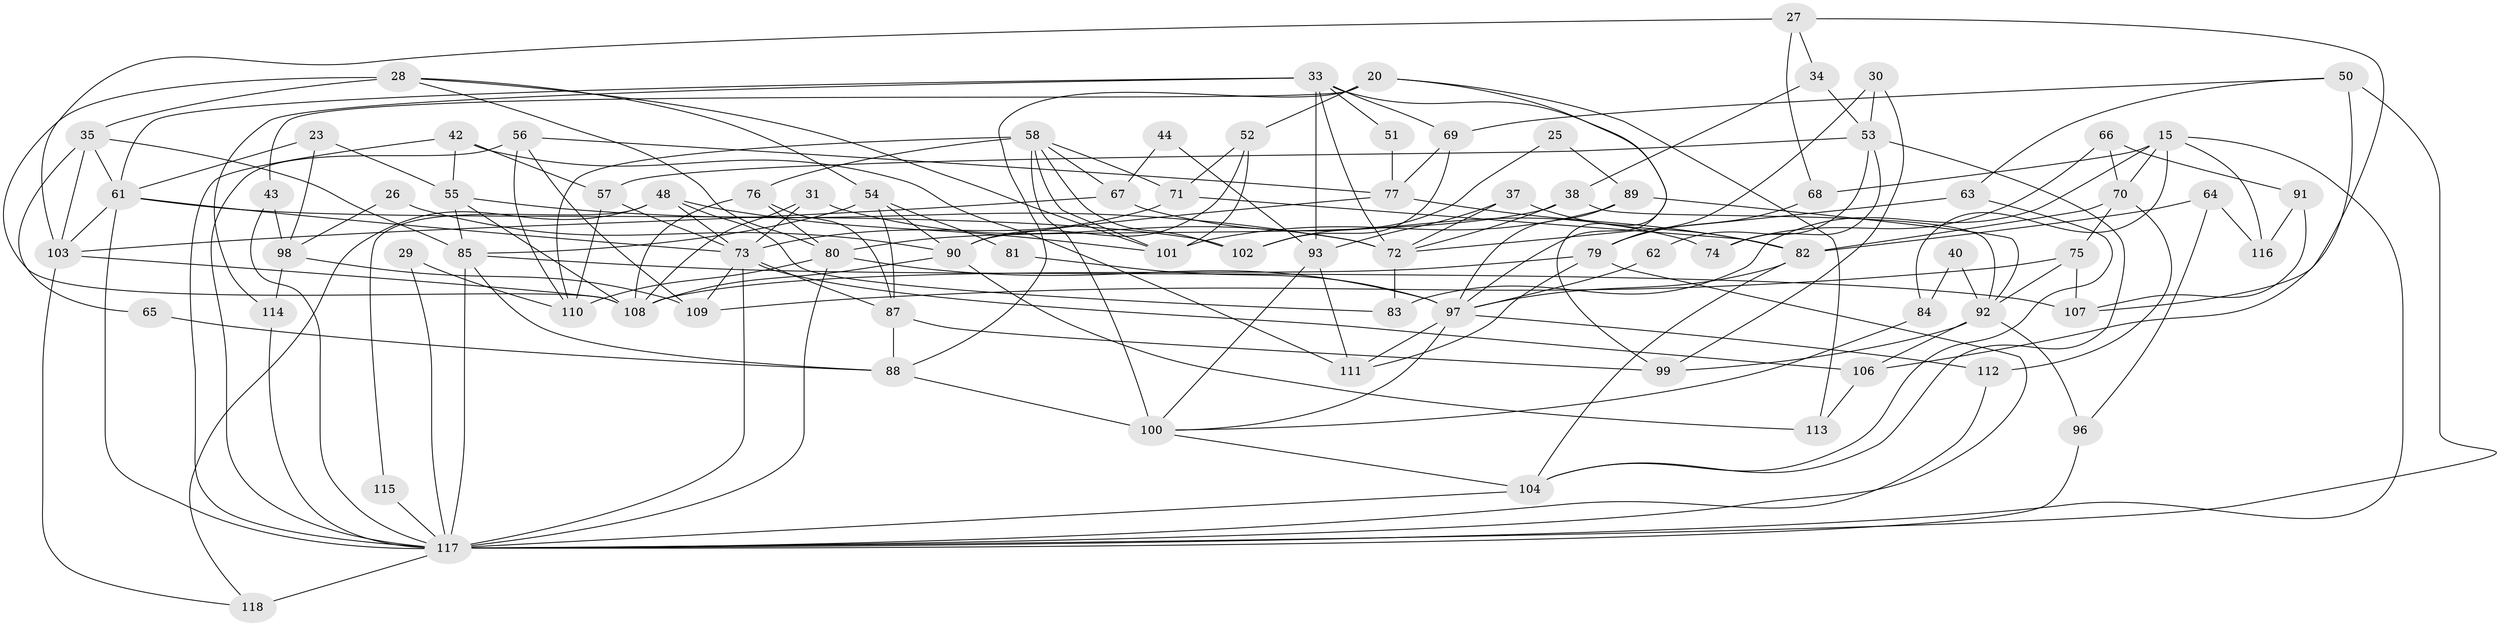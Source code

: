 // original degree distribution, {3: 0.3050847457627119, 6: 0.07627118644067797, 4: 0.3050847457627119, 5: 0.16101694915254236, 2: 0.09322033898305085, 7: 0.059322033898305086}
// Generated by graph-tools (version 1.1) at 2025/55/03/04/25 21:55:02]
// undirected, 82 vertices, 181 edges
graph export_dot {
graph [start="1"]
  node [color=gray90,style=filled];
  15 [super="+8"];
  20 [super="+12"];
  23;
  25;
  26;
  27;
  28 [super="+21"];
  29;
  30;
  31;
  33 [super="+16"];
  34;
  35;
  37;
  38;
  40;
  42;
  43;
  44;
  48 [super="+14"];
  50 [super="+32"];
  51;
  52;
  53;
  54;
  55 [super="+49"];
  56;
  57;
  58 [super="+41"];
  61 [super="+47+17"];
  62;
  63;
  64;
  65;
  66;
  67;
  68;
  69;
  70;
  71 [super="+36"];
  72 [super="+4+59"];
  73 [super="+11+9"];
  74;
  75;
  76;
  77;
  79;
  80 [super="+60"];
  81;
  82 [super="+18"];
  83;
  84;
  85;
  87 [super="+19"];
  88;
  89;
  90 [super="+46"];
  91;
  92;
  93 [super="+7"];
  96 [super="+94"];
  97 [super="+22"];
  98;
  99;
  100 [super="+3"];
  101;
  102;
  103 [super="+1+95"];
  104;
  106;
  107;
  108 [super="+78"];
  109;
  110;
  111 [super="+6"];
  112;
  113;
  114;
  115;
  116;
  117 [super="+86+105+24"];
  118 [super="+39"];
  15 -- 83 [weight=2];
  15 -- 117;
  15 -- 68;
  15 -- 70;
  15 -- 84;
  15 -- 116 [weight=2];
  20 -- 43;
  20 -- 113;
  20 -- 88;
  20 -- 97;
  20 -- 52;
  23 -- 55;
  23 -- 98;
  23 -- 61;
  25 -- 102;
  25 -- 89;
  26 -- 98;
  26 -- 90;
  27 -- 107;
  27 -- 34;
  27 -- 68;
  27 -- 103;
  28 -- 101;
  28 -- 35 [weight=2];
  28 -- 80;
  28 -- 108;
  28 -- 54;
  29 -- 110;
  29 -- 117;
  30 -- 99;
  30 -- 53;
  30 -- 79;
  31 -- 108;
  31 -- 72;
  31 -- 73;
  33 -- 69;
  33 -- 114;
  33 -- 99;
  33 -- 93;
  33 -- 61 [weight=2];
  33 -- 72;
  33 -- 51;
  34 -- 38;
  34 -- 53;
  35 -- 85;
  35 -- 61;
  35 -- 65;
  35 -- 103 [weight=2];
  37 -- 93;
  37 -- 82;
  37 -- 72;
  38 -- 92;
  38 -- 72;
  38 -- 80;
  40 -- 92;
  40 -- 84;
  42 -- 111;
  42 -- 57;
  42 -- 55;
  42 -- 117;
  43 -- 98;
  43 -- 117;
  44 -- 93;
  44 -- 67;
  48 -- 101;
  48 -- 83;
  48 -- 115;
  48 -- 118;
  48 -- 73;
  50 -- 117 [weight=2];
  50 -- 106 [weight=2];
  50 -- 69;
  50 -- 63;
  51 -- 77;
  52 -- 101;
  52 -- 90;
  52 -- 71;
  53 -- 104;
  53 -- 57;
  53 -- 62;
  53 -- 74;
  54 -- 81;
  54 -- 85;
  54 -- 90;
  54 -- 87;
  55 -- 108 [weight=2];
  55 -- 85 [weight=2];
  55 -- 72;
  56 -- 110;
  56 -- 77;
  56 -- 109;
  56 -- 117;
  57 -- 110;
  57 -- 73;
  58 -- 102;
  58 -- 110;
  58 -- 100 [weight=2];
  58 -- 67;
  58 -- 101;
  58 -- 76;
  58 -- 71;
  61 -- 117 [weight=4];
  61 -- 102;
  61 -- 103;
  61 -- 73;
  62 -- 97;
  63 -- 104;
  63 -- 72;
  64 -- 116;
  64 -- 82;
  64 -- 96;
  65 -- 88;
  66 -- 70;
  66 -- 74;
  66 -- 91;
  67 -- 103;
  67 -- 74;
  68 -- 79;
  69 -- 77;
  69 -- 102;
  70 -- 75;
  70 -- 112;
  70 -- 82;
  71 -- 82 [weight=2];
  71 -- 73;
  72 -- 83;
  73 -- 106;
  73 -- 117;
  73 -- 109;
  73 -- 87;
  75 -- 92;
  75 -- 109;
  75 -- 107;
  76 -- 80;
  76 -- 87;
  76 -- 108;
  77 -- 82;
  77 -- 90;
  79 -- 111;
  79 -- 117;
  79 -- 108;
  80 -- 117 [weight=2];
  80 -- 97;
  80 -- 110;
  81 -- 97;
  82 -- 97;
  82 -- 104;
  84 -- 100;
  85 -- 88;
  85 -- 107;
  85 -- 117;
  87 -- 99;
  87 -- 88;
  88 -- 100;
  89 -- 92;
  89 -- 101;
  89 -- 97;
  90 -- 113;
  90 -- 108 [weight=2];
  91 -- 107;
  91 -- 116;
  92 -- 106;
  92 -- 96;
  92 -- 99;
  93 -- 100;
  93 -- 111;
  96 -- 117 [weight=2];
  97 -- 112;
  97 -- 111;
  97 -- 100;
  98 -- 109;
  98 -- 114;
  100 -- 104;
  103 -- 118;
  103 -- 108;
  104 -- 117;
  106 -- 113;
  112 -- 117;
  114 -- 117;
  115 -- 117;
  117 -- 118 [weight=2];
}
